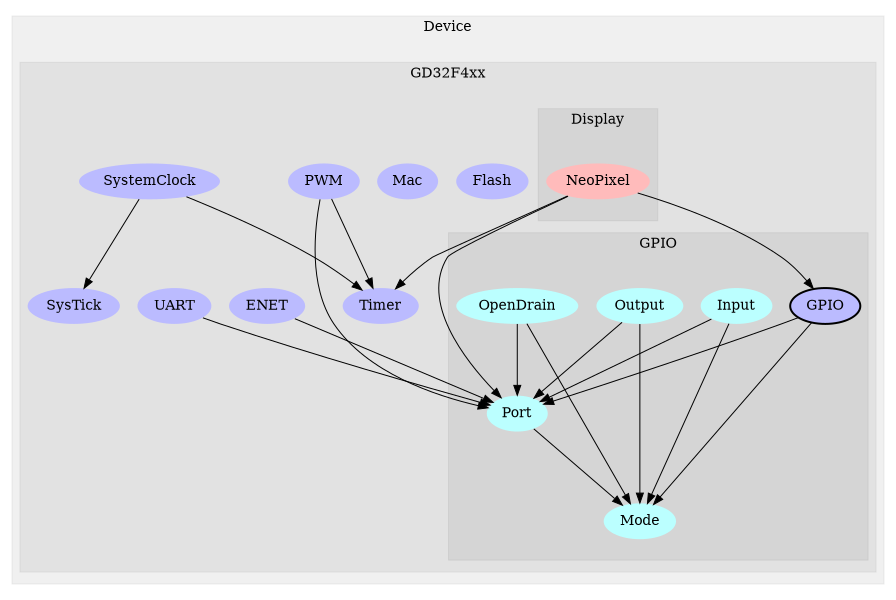 digraph G {
size="6,4";
ratio="fill";
subgraph cluster_0 {
label="Device";
color="#0000000F";
style="filled";
subgraph cluster_1 {
label="GD32F4xx";
color="#0000000F";
style="filled";
u0[label="UART",style="filled",fillcolor="#bbbbff",penwidth="0"];
u1[label="Flash",style="filled",fillcolor="#bbbbff",penwidth="0"];
u3[label="Mac",style="filled",fillcolor="#bbbbff",penwidth="0"];
u4[label="ENET",style="filled",fillcolor="#bbbbff",penwidth="0"];
u5[label="SysTick",style="filled",fillcolor="#bbbbff",penwidth="0"];
u6[label="PWM",style="filled",fillcolor="#bbbbff",penwidth="0"];
u7[label="SystemClock",style="filled",fillcolor="#bbbbff",penwidth="0"];
u14[label="Timer",style="filled",fillcolor="#bbbbff",penwidth="0"];
subgraph cluster_2 {
label="Display";
color="#0000000F";
style="filled";
u8[label="NeoPixel",style="filled",fillcolor="#ffbbbb",penwidth="0"];

}
subgraph cluster_3 {
label="GPIO";
color="#0000000F";
style="filled";
u2[label="GPIO",style="filled,bold",fillcolor="#bbbbff"];
u9[label="Input",style="filled",fillcolor="#bbffff",penwidth="0"];
u10[label="Mode",style="filled",fillcolor="#bbffff",penwidth="0"];
u11[label="Output",style="filled",fillcolor="#bbffff",penwidth="0"];
u12[label="OpenDrain",style="filled",fillcolor="#bbffff",penwidth="0"];
u13[label="Port",style="filled",fillcolor="#bbffff",penwidth="0"];

}

}

}
u0 -> u13;
u2 -> u10;
u2 -> u13;
u4 -> u13;
u6 -> u13;
u6 -> u14;
u7 -> u5;
u7 -> u14;
u8 -> u2;
u8 -> u13;
u8 -> u14;
u9 -> u10;
u9 -> u13;
u11 -> u10;
u11 -> u13;
u12 -> u10;
u12 -> u13;
u13 -> u10;

}

